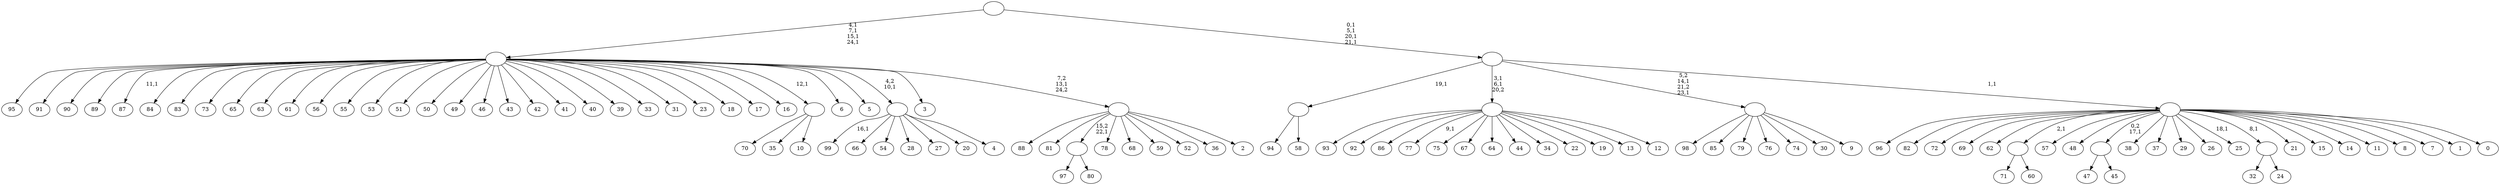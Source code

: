 digraph T {
	125 [label="99"]
	123 [label="98"]
	122 [label="97"]
	121 [label="96"]
	120 [label="95"]
	119 [label="94"]
	118 [label="93"]
	117 [label="92"]
	116 [label="91"]
	115 [label="90"]
	114 [label="89"]
	113 [label="88"]
	112 [label="87"]
	110 [label="86"]
	109 [label="85"]
	108 [label="84"]
	107 [label="83"]
	106 [label="82"]
	105 [label="81"]
	104 [label="80"]
	103 [label=""]
	102 [label="79"]
	101 [label="78"]
	100 [label="77"]
	98 [label="76"]
	97 [label="75"]
	96 [label="74"]
	95 [label="73"]
	94 [label="72"]
	93 [label="71"]
	92 [label="70"]
	91 [label="69"]
	90 [label="68"]
	89 [label="67"]
	88 [label="66"]
	87 [label="65"]
	86 [label="64"]
	85 [label="63"]
	84 [label="62"]
	83 [label="61"]
	82 [label="60"]
	81 [label=""]
	80 [label="59"]
	79 [label="58"]
	78 [label=""]
	77 [label="57"]
	76 [label="56"]
	75 [label="55"]
	74 [label="54"]
	73 [label="53"]
	72 [label="52"]
	71 [label="51"]
	70 [label="50"]
	69 [label="49"]
	68 [label="48"]
	67 [label="47"]
	66 [label="46"]
	65 [label="45"]
	64 [label=""]
	63 [label="44"]
	62 [label="43"]
	61 [label="42"]
	60 [label="41"]
	59 [label="40"]
	58 [label="39"]
	57 [label="38"]
	56 [label="37"]
	55 [label="36"]
	54 [label="35"]
	53 [label="34"]
	52 [label="33"]
	51 [label="32"]
	50 [label="31"]
	49 [label="30"]
	48 [label="29"]
	47 [label="28"]
	46 [label="27"]
	45 [label="26"]
	44 [label="25"]
	42 [label="24"]
	41 [label=""]
	40 [label="23"]
	39 [label="22"]
	38 [label="21"]
	37 [label="20"]
	36 [label="19"]
	35 [label="18"]
	34 [label="17"]
	33 [label="16"]
	32 [label="15"]
	31 [label="14"]
	30 [label="13"]
	29 [label="12"]
	28 [label=""]
	26 [label="11"]
	25 [label="10"]
	24 [label=""]
	23 [label="9"]
	22 [label=""]
	20 [label="8"]
	19 [label="7"]
	18 [label="6"]
	17 [label="5"]
	16 [label="4"]
	15 [label=""]
	14 [label="3"]
	13 [label="2"]
	12 [label=""]
	11 [label=""]
	7 [label="1"]
	6 [label="0"]
	5 [label=""]
	4 [label=""]
	0 [label=""]
	103 -> 122 [label=""]
	103 -> 104 [label=""]
	81 -> 93 [label=""]
	81 -> 82 [label=""]
	78 -> 119 [label=""]
	78 -> 79 [label=""]
	64 -> 67 [label=""]
	64 -> 65 [label=""]
	41 -> 51 [label=""]
	41 -> 42 [label=""]
	28 -> 100 [label="9,1"]
	28 -> 118 [label=""]
	28 -> 117 [label=""]
	28 -> 110 [label=""]
	28 -> 97 [label=""]
	28 -> 89 [label=""]
	28 -> 86 [label=""]
	28 -> 63 [label=""]
	28 -> 53 [label=""]
	28 -> 39 [label=""]
	28 -> 36 [label=""]
	28 -> 30 [label=""]
	28 -> 29 [label=""]
	24 -> 92 [label=""]
	24 -> 54 [label=""]
	24 -> 25 [label=""]
	22 -> 123 [label=""]
	22 -> 109 [label=""]
	22 -> 102 [label=""]
	22 -> 98 [label=""]
	22 -> 96 [label=""]
	22 -> 49 [label=""]
	22 -> 23 [label=""]
	15 -> 125 [label="16,1"]
	15 -> 88 [label=""]
	15 -> 74 [label=""]
	15 -> 47 [label=""]
	15 -> 46 [label=""]
	15 -> 37 [label=""]
	15 -> 16 [label=""]
	12 -> 113 [label=""]
	12 -> 105 [label=""]
	12 -> 103 [label="15,2\n22,1"]
	12 -> 101 [label=""]
	12 -> 90 [label=""]
	12 -> 80 [label=""]
	12 -> 72 [label=""]
	12 -> 55 [label=""]
	12 -> 13 [label=""]
	11 -> 112 [label="11,1"]
	11 -> 120 [label=""]
	11 -> 116 [label=""]
	11 -> 115 [label=""]
	11 -> 114 [label=""]
	11 -> 108 [label=""]
	11 -> 107 [label=""]
	11 -> 95 [label=""]
	11 -> 87 [label=""]
	11 -> 85 [label=""]
	11 -> 83 [label=""]
	11 -> 76 [label=""]
	11 -> 75 [label=""]
	11 -> 73 [label=""]
	11 -> 71 [label=""]
	11 -> 70 [label=""]
	11 -> 69 [label=""]
	11 -> 66 [label=""]
	11 -> 62 [label=""]
	11 -> 61 [label=""]
	11 -> 60 [label=""]
	11 -> 59 [label=""]
	11 -> 58 [label=""]
	11 -> 52 [label=""]
	11 -> 50 [label=""]
	11 -> 40 [label=""]
	11 -> 35 [label=""]
	11 -> 34 [label=""]
	11 -> 33 [label=""]
	11 -> 24 [label="12,1"]
	11 -> 18 [label=""]
	11 -> 17 [label=""]
	11 -> 15 [label="4,2\n10,1"]
	11 -> 14 [label=""]
	11 -> 12 [label="7,2\n13,1\n24,2"]
	5 -> 44 [label="18,1"]
	5 -> 121 [label=""]
	5 -> 106 [label=""]
	5 -> 94 [label=""]
	5 -> 91 [label=""]
	5 -> 84 [label=""]
	5 -> 81 [label="2,1"]
	5 -> 77 [label=""]
	5 -> 68 [label=""]
	5 -> 64 [label="0,2\n17,1"]
	5 -> 57 [label=""]
	5 -> 56 [label=""]
	5 -> 48 [label=""]
	5 -> 45 [label=""]
	5 -> 41 [label="8,1"]
	5 -> 38 [label=""]
	5 -> 32 [label=""]
	5 -> 31 [label=""]
	5 -> 26 [label=""]
	5 -> 20 [label=""]
	5 -> 19 [label=""]
	5 -> 7 [label=""]
	5 -> 6 [label=""]
	4 -> 22 [label="5,2\n14,1\n21,2\n23,1"]
	4 -> 28 [label="3,1\n6,1\n20,2"]
	4 -> 78 [label="19,1"]
	4 -> 5 [label="1,1"]
	0 -> 4 [label="0,1\n5,1\n20,1\n21,1"]
	0 -> 11 [label="4,1\n7,1\n15,1\n24,1"]
}
